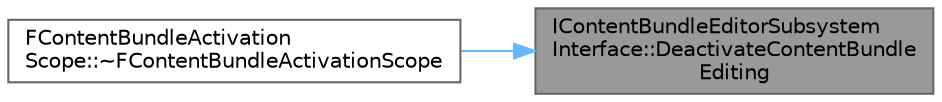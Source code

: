 digraph "IContentBundleEditorSubsystemInterface::DeactivateContentBundleEditing"
{
 // INTERACTIVE_SVG=YES
 // LATEX_PDF_SIZE
  bgcolor="transparent";
  edge [fontname=Helvetica,fontsize=10,labelfontname=Helvetica,labelfontsize=10];
  node [fontname=Helvetica,fontsize=10,shape=box,height=0.2,width=0.4];
  rankdir="RL";
  Node1 [id="Node000001",label="IContentBundleEditorSubsystem\lInterface::DeactivateContentBundle\lEditing",height=0.2,width=0.4,color="gray40", fillcolor="grey60", style="filled", fontcolor="black",tooltip=" "];
  Node1 -> Node2 [id="edge1_Node000001_Node000002",dir="back",color="steelblue1",style="solid",tooltip=" "];
  Node2 [id="Node000002",label="FContentBundleActivation\lScope::~FContentBundleActivationScope",height=0.2,width=0.4,color="grey40", fillcolor="white", style="filled",URL="$d6/d8a/classFContentBundleActivationScope.html#a343cda937212e25b9ffc9256f786654f",tooltip=" "];
}
